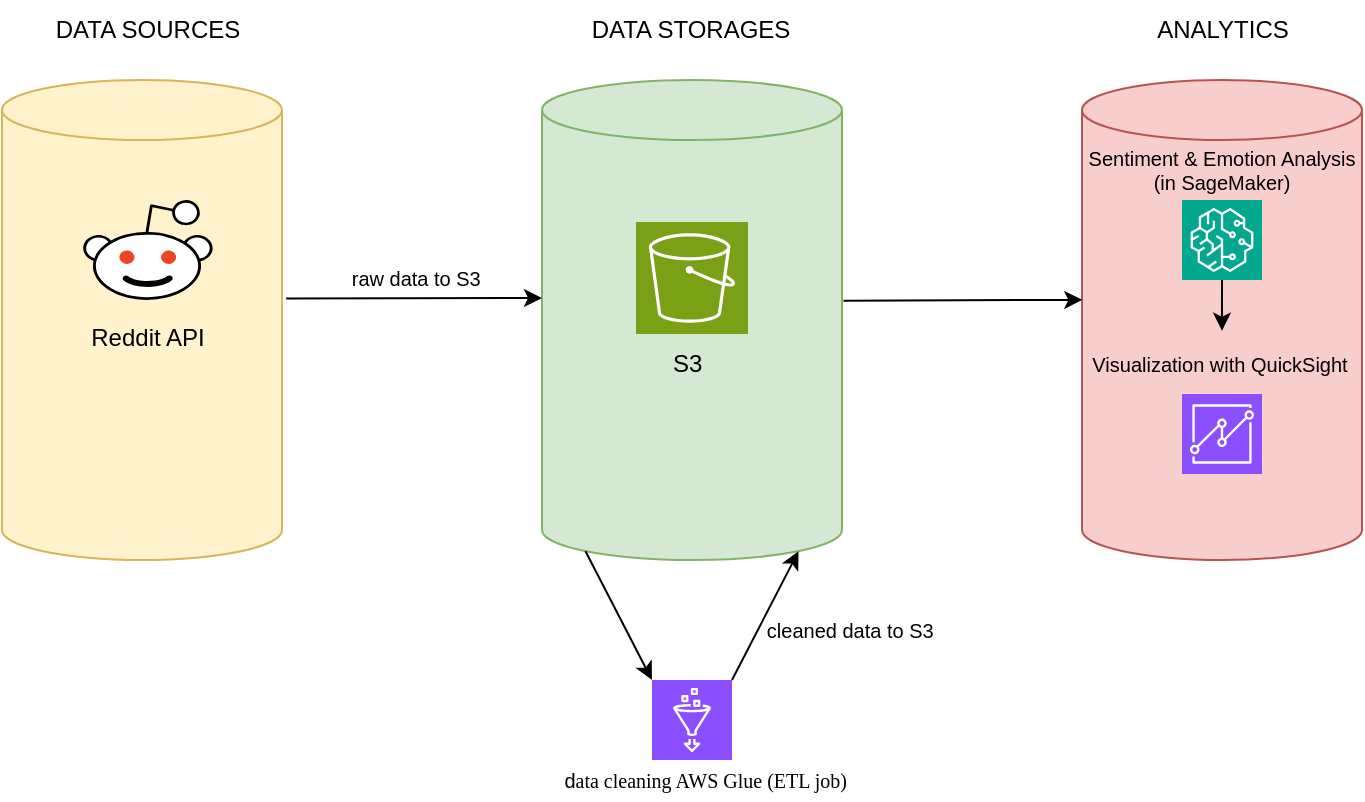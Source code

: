 <mxfile version="26.0.4">
  <diagram name="Страница — 1" id="LZ_sfDJLqFtVKweXNo8R">
    <mxGraphModel dx="1151" dy="673" grid="1" gridSize="10" guides="1" tooltips="1" connect="1" arrows="1" fold="1" page="1" pageScale="1" pageWidth="827" pageHeight="1169" math="0" shadow="0">
      <root>
        <mxCell id="0" />
        <mxCell id="1" parent="0" />
        <mxCell id="H2iQhzr1gyO-hP3FqjxY-2" value="" style="shape=cylinder3;whiteSpace=wrap;html=1;boundedLbl=1;backgroundOutline=1;size=15;fillColor=#fff2cc;strokeColor=#d6b656;" vertex="1" parent="1">
          <mxGeometry x="30" y="170" width="140" height="240" as="geometry" />
        </mxCell>
        <mxCell id="H2iQhzr1gyO-hP3FqjxY-5" value="" style="dashed=0;outlineConnect=0;html=1;align=center;labelPosition=center;verticalLabelPosition=bottom;verticalAlign=top;shape=mxgraph.weblogos.reddit;fillColor=#F3F8FC;gradientColor=#B4D2F0" vertex="1" parent="1">
          <mxGeometry x="70" y="230" width="66.09" height="50" as="geometry" />
        </mxCell>
        <mxCell id="H2iQhzr1gyO-hP3FqjxY-6" value="DATA SOURCES" style="text;html=1;align=center;verticalAlign=middle;whiteSpace=wrap;rounded=0;" vertex="1" parent="1">
          <mxGeometry x="53.05" y="130" width="100" height="30" as="geometry" />
        </mxCell>
        <mxCell id="H2iQhzr1gyO-hP3FqjxY-7" value="DATA STORAGES" style="text;html=1;align=center;verticalAlign=middle;whiteSpace=wrap;rounded=0;" vertex="1" parent="1">
          <mxGeometry x="322.49" y="130" width="105" height="30" as="geometry" />
        </mxCell>
        <mxCell id="H2iQhzr1gyO-hP3FqjxY-9" value="" style="shape=cylinder3;whiteSpace=wrap;html=1;boundedLbl=1;backgroundOutline=1;size=15;fillColor=#f8cecc;strokeColor=#b85450;" vertex="1" parent="1">
          <mxGeometry x="570" y="170" width="140" height="240" as="geometry" />
        </mxCell>
        <mxCell id="H2iQhzr1gyO-hP3FqjxY-10" value="" style="shape=cylinder3;whiteSpace=wrap;html=1;boundedLbl=1;backgroundOutline=1;size=15;fillColor=#d5e8d4;strokeColor=#82b366;" vertex="1" parent="1">
          <mxGeometry x="300" y="170" width="150" height="240" as="geometry" />
        </mxCell>
        <mxCell id="H2iQhzr1gyO-hP3FqjxY-11" value="ANALYTICS" style="text;html=1;align=center;verticalAlign=middle;whiteSpace=wrap;rounded=0;" vertex="1" parent="1">
          <mxGeometry x="587.5" y="130" width="105" height="30" as="geometry" />
        </mxCell>
        <mxCell id="H2iQhzr1gyO-hP3FqjxY-12" value="Reddit API" style="text;html=1;align=center;verticalAlign=middle;whiteSpace=wrap;rounded=0;" vertex="1" parent="1">
          <mxGeometry x="53.05" y="284" width="100" height="30" as="geometry" />
        </mxCell>
        <mxCell id="H2iQhzr1gyO-hP3FqjxY-13" value="" style="endArrow=classic;html=1;rounded=0;exitX=1.015;exitY=0.455;exitDx=0;exitDy=0;exitPerimeter=0;" edge="1" parent="1" source="H2iQhzr1gyO-hP3FqjxY-2">
          <mxGeometry width="50" height="50" relative="1" as="geometry">
            <mxPoint x="190" y="300" as="sourcePoint" />
            <mxPoint x="300" y="279" as="targetPoint" />
          </mxGeometry>
        </mxCell>
        <mxCell id="H2iQhzr1gyO-hP3FqjxY-14" value="" style="sketch=0;points=[[0,0,0],[0.25,0,0],[0.5,0,0],[0.75,0,0],[1,0,0],[0,1,0],[0.25,1,0],[0.5,1,0],[0.75,1,0],[1,1,0],[0,0.25,0],[0,0.5,0],[0,0.75,0],[1,0.25,0],[1,0.5,0],[1,0.75,0]];outlineConnect=0;fontColor=#232F3E;fillColor=#7AA116;strokeColor=#ffffff;dashed=0;verticalLabelPosition=bottom;verticalAlign=top;align=center;html=1;fontSize=12;fontStyle=0;aspect=fixed;shape=mxgraph.aws4.resourceIcon;resIcon=mxgraph.aws4.s3;" vertex="1" parent="1">
          <mxGeometry x="346.99" y="241" width="56" height="56" as="geometry" />
        </mxCell>
        <mxCell id="H2iQhzr1gyO-hP3FqjxY-15" value="raw data to S3&amp;nbsp;" style="text;html=1;align=center;verticalAlign=middle;whiteSpace=wrap;rounded=0;fontSize=10;" vertex="1" parent="1">
          <mxGeometry x="185.63" y="254" width="105" height="30" as="geometry" />
        </mxCell>
        <mxCell id="H2iQhzr1gyO-hP3FqjxY-20" value="" style="sketch=0;points=[[0,0,0],[0.25,0,0],[0.5,0,0],[0.75,0,0],[1,0,0],[0,1,0],[0.25,1,0],[0.5,1,0],[0.75,1,0],[1,1,0],[0,0.25,0],[0,0.5,0],[0,0.75,0],[1,0.25,0],[1,0.5,0],[1,0.75,0]];outlineConnect=0;fontColor=#232F3E;fillColor=#8C4FFF;strokeColor=#ffffff;dashed=0;verticalLabelPosition=bottom;verticalAlign=top;align=center;html=1;fontSize=12;fontStyle=0;aspect=fixed;shape=mxgraph.aws4.resourceIcon;resIcon=mxgraph.aws4.glue;" vertex="1" parent="1">
          <mxGeometry x="355" y="470" width="40" height="40" as="geometry" />
        </mxCell>
        <mxCell id="H2iQhzr1gyO-hP3FqjxY-22" value="&lt;font style=&quot;font-size: 10px;&quot;&gt;&lt;span style=&quot;&quot; id=&quot;docs-internal-guid-4ce0fe70-7fff-f2a8-f13b-960c56fcd27f&quot;&gt;&lt;span style=&quot;background-color: transparent; font-variant-numeric: normal; font-variant-east-asian: normal; font-variant-alternates: normal; font-variant-position: normal; vertical-align: baseline; text-wrap: nowrap;&quot;&gt;d&lt;/span&gt;&lt;span style=&quot;white-space: pre-wrap; font-family: &amp;quot;Times New Roman&amp;quot;, serif; background-color: transparent; font-variant-numeric: normal; font-variant-east-asian: normal; font-variant-alternates: normal; font-variant-position: normal; vertical-align: baseline;&quot;&gt;ata cleaning AWS Glue (ETL job)&lt;/span&gt;&lt;span style=&quot;white-space: pre-wrap; font-family: &amp;quot;Times New Roman&amp;quot;, serif; background-color: transparent; font-weight: 700; font-variant-numeric: normal; font-variant-east-asian: normal; font-variant-alternates: normal; font-variant-position: normal; vertical-align: baseline;&quot;&gt; &lt;/span&gt;&lt;/span&gt;&lt;span style=&quot;text-wrap: nowrap;&quot;&gt;&amp;nbsp;&lt;/span&gt;&lt;/font&gt;" style="text;html=1;align=center;verticalAlign=middle;whiteSpace=wrap;rounded=0;" vertex="1" parent="1">
          <mxGeometry x="300" y="510" width="168.75" height="20" as="geometry" />
        </mxCell>
        <mxCell id="H2iQhzr1gyO-hP3FqjxY-28" value="cleaned data to S3&amp;nbsp;" style="text;html=1;align=center;verticalAlign=middle;whiteSpace=wrap;rounded=0;fontSize=10;" vertex="1" parent="1">
          <mxGeometry x="402.99" y="430" width="105" height="30" as="geometry" />
        </mxCell>
        <mxCell id="H2iQhzr1gyO-hP3FqjxY-33" value="" style="endArrow=classic;html=1;rounded=0;exitX=0.145;exitY=1;exitDx=0;exitDy=-4.35;exitPerimeter=0;entryX=0;entryY=0;entryDx=0;entryDy=0;entryPerimeter=0;" edge="1" parent="1" source="H2iQhzr1gyO-hP3FqjxY-10" target="H2iQhzr1gyO-hP3FqjxY-20">
          <mxGeometry width="50" height="50" relative="1" as="geometry">
            <mxPoint x="280" y="450" as="sourcePoint" />
            <mxPoint x="330" y="400" as="targetPoint" />
          </mxGeometry>
        </mxCell>
        <mxCell id="H2iQhzr1gyO-hP3FqjxY-34" value="" style="endArrow=classic;html=1;rounded=0;exitX=1;exitY=0;exitDx=0;exitDy=0;exitPerimeter=0;entryX=0.855;entryY=1;entryDx=0;entryDy=-4.35;entryPerimeter=0;" edge="1" parent="1" source="H2iQhzr1gyO-hP3FqjxY-20" target="H2iQhzr1gyO-hP3FqjxY-10">
          <mxGeometry width="50" height="50" relative="1" as="geometry">
            <mxPoint x="312" y="409" as="sourcePoint" />
            <mxPoint x="365" y="480" as="targetPoint" />
          </mxGeometry>
        </mxCell>
        <mxCell id="H2iQhzr1gyO-hP3FqjxY-35" value="" style="endArrow=classic;html=1;rounded=0;exitX=1.005;exitY=0.46;exitDx=0;exitDy=0;exitPerimeter=0;entryX=0.001;entryY=0.458;entryDx=0;entryDy=0;entryPerimeter=0;" edge="1" parent="1" source="H2iQhzr1gyO-hP3FqjxY-10" target="H2iQhzr1gyO-hP3FqjxY-9">
          <mxGeometry width="50" height="50" relative="1" as="geometry">
            <mxPoint x="480" y="340" as="sourcePoint" />
            <mxPoint x="530" y="290" as="targetPoint" />
          </mxGeometry>
        </mxCell>
        <mxCell id="H2iQhzr1gyO-hP3FqjxY-36" value="" style="sketch=0;points=[[0,0,0],[0.25,0,0],[0.5,0,0],[0.75,0,0],[1,0,0],[0,1,0],[0.25,1,0],[0.5,1,0],[0.75,1,0],[1,1,0],[0,0.25,0],[0,0.5,0],[0,0.75,0],[1,0.25,0],[1,0.5,0],[1,0.75,0]];outlineConnect=0;fontColor=#232F3E;fillColor=#01A88D;strokeColor=#ffffff;dashed=0;verticalLabelPosition=bottom;verticalAlign=top;align=center;html=1;fontSize=12;fontStyle=0;aspect=fixed;shape=mxgraph.aws4.resourceIcon;resIcon=mxgraph.aws4.sagemaker;" vertex="1" parent="1">
          <mxGeometry x="620" y="230" width="40" height="40" as="geometry" />
        </mxCell>
        <mxCell id="H2iQhzr1gyO-hP3FqjxY-38" value="Sentiment &amp;amp; Emotion Analysis (in SageMaker)" style="text;html=1;align=center;verticalAlign=middle;whiteSpace=wrap;rounded=0;fontSize=10;fontStyle=0" vertex="1" parent="1">
          <mxGeometry x="570" y="200" width="140" height="30" as="geometry" />
        </mxCell>
        <mxCell id="H2iQhzr1gyO-hP3FqjxY-41" value="" style="sketch=0;points=[[0,0,0],[0.25,0,0],[0.5,0,0],[0.75,0,0],[1,0,0],[0,1,0],[0.25,1,0],[0.5,1,0],[0.75,1,0],[1,1,0],[0,0.25,0],[0,0.5,0],[0,0.75,0],[1,0.25,0],[1,0.5,0],[1,0.75,0]];outlineConnect=0;fontColor=#232F3E;fillColor=#8C4FFF;strokeColor=#ffffff;dashed=0;verticalLabelPosition=bottom;verticalAlign=top;align=center;html=1;fontSize=12;fontStyle=0;aspect=fixed;shape=mxgraph.aws4.resourceIcon;resIcon=mxgraph.aws4.quicksight;" vertex="1" parent="1">
          <mxGeometry x="620" y="327" width="40" height="40" as="geometry" />
        </mxCell>
        <mxCell id="H2iQhzr1gyO-hP3FqjxY-42" value="Visualization with QuickSight" style="text;html=1;align=center;verticalAlign=middle;whiteSpace=wrap;rounded=0;fontSize=10;fontStyle=0" vertex="1" parent="1">
          <mxGeometry x="570" y="297" width="137.5" height="30" as="geometry" />
        </mxCell>
        <mxCell id="H2iQhzr1gyO-hP3FqjxY-44" value="S3&amp;nbsp;" style="text;html=1;align=center;verticalAlign=middle;whiteSpace=wrap;rounded=0;fontSize=12;" vertex="1" parent="1">
          <mxGeometry x="322.49" y="297" width="105" height="30" as="geometry" />
        </mxCell>
        <mxCell id="H2iQhzr1gyO-hP3FqjxY-49" style="edgeStyle=orthogonalEdgeStyle;rounded=0;orthogonalLoop=1;jettySize=auto;html=1;entryX=0.509;entryY=-0.055;entryDx=0;entryDy=0;entryPerimeter=0;" edge="1" parent="1" source="H2iQhzr1gyO-hP3FqjxY-36" target="H2iQhzr1gyO-hP3FqjxY-42">
          <mxGeometry relative="1" as="geometry" />
        </mxCell>
      </root>
    </mxGraphModel>
  </diagram>
</mxfile>
